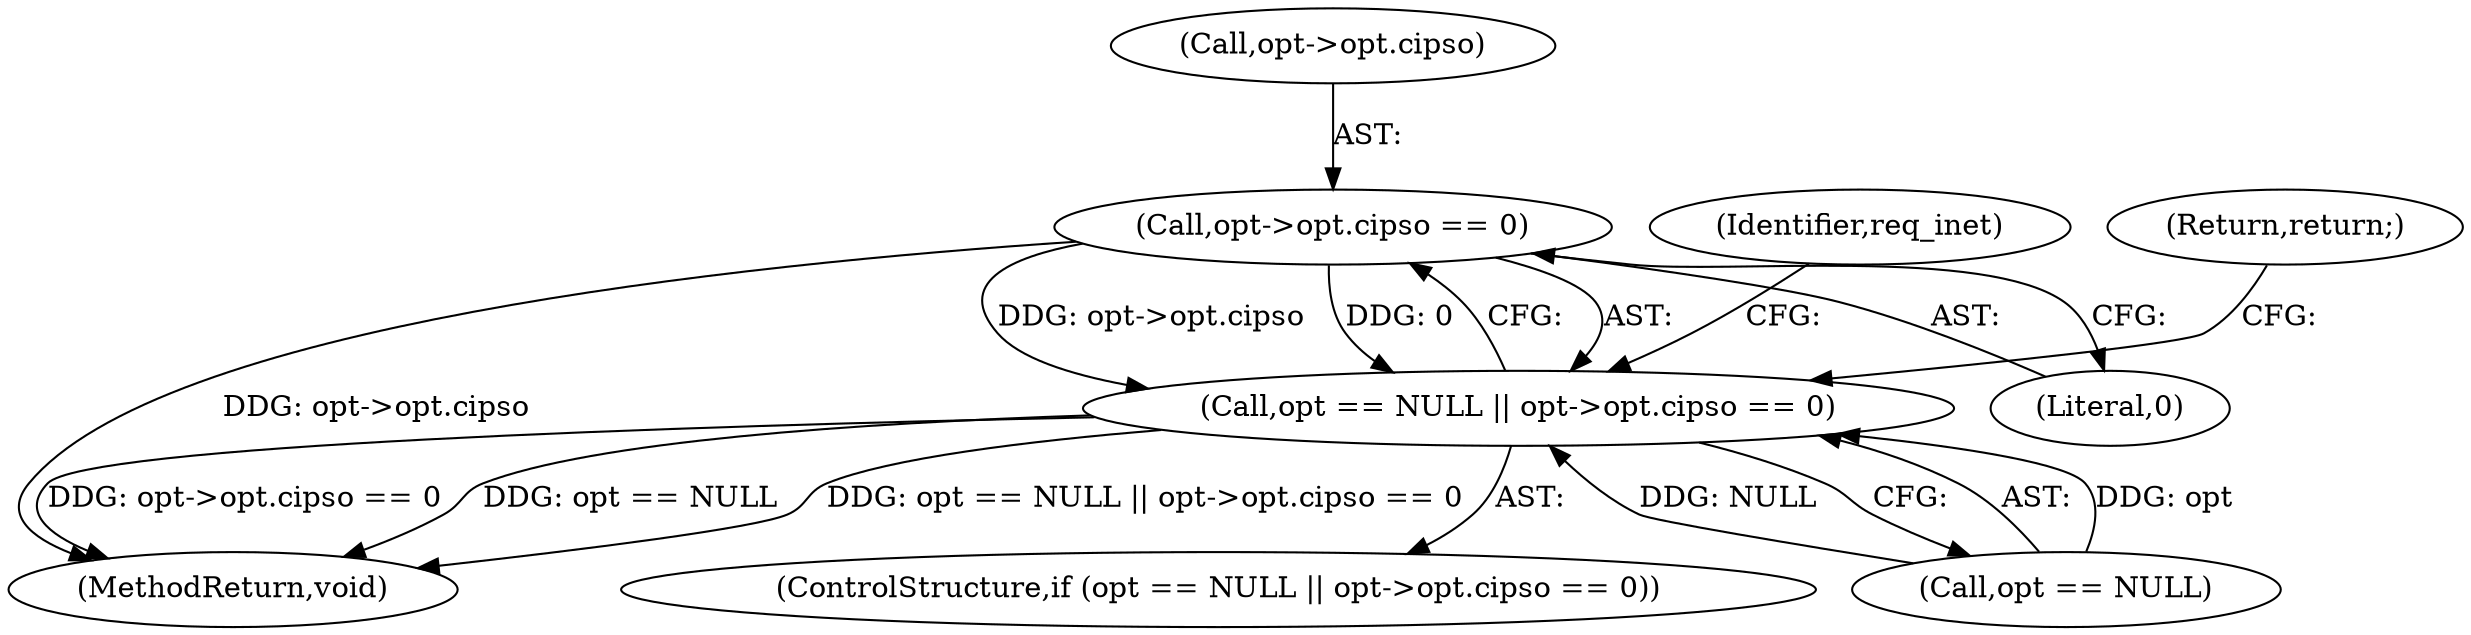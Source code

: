 digraph "0_linux_f6d8bd051c391c1c0458a30b2a7abcd939329259_6@pointer" {
"1000119" [label="(Call,opt->opt.cipso == 0)"];
"1000115" [label="(Call,opt == NULL || opt->opt.cipso == 0)"];
"1000114" [label="(ControlStructure,if (opt == NULL || opt->opt.cipso == 0))"];
"1000132" [label="(MethodReturn,void)"];
"1000130" [label="(Identifier,req_inet)"];
"1000119" [label="(Call,opt->opt.cipso == 0)"];
"1000115" [label="(Call,opt == NULL || opt->opt.cipso == 0)"];
"1000126" [label="(Return,return;)"];
"1000125" [label="(Literal,0)"];
"1000116" [label="(Call,opt == NULL)"];
"1000120" [label="(Call,opt->opt.cipso)"];
"1000119" -> "1000115"  [label="AST: "];
"1000119" -> "1000125"  [label="CFG: "];
"1000120" -> "1000119"  [label="AST: "];
"1000125" -> "1000119"  [label="AST: "];
"1000115" -> "1000119"  [label="CFG: "];
"1000119" -> "1000132"  [label="DDG: opt->opt.cipso"];
"1000119" -> "1000115"  [label="DDG: opt->opt.cipso"];
"1000119" -> "1000115"  [label="DDG: 0"];
"1000115" -> "1000114"  [label="AST: "];
"1000115" -> "1000116"  [label="CFG: "];
"1000116" -> "1000115"  [label="AST: "];
"1000126" -> "1000115"  [label="CFG: "];
"1000130" -> "1000115"  [label="CFG: "];
"1000115" -> "1000132"  [label="DDG: opt == NULL || opt->opt.cipso == 0"];
"1000115" -> "1000132"  [label="DDG: opt->opt.cipso == 0"];
"1000115" -> "1000132"  [label="DDG: opt == NULL"];
"1000116" -> "1000115"  [label="DDG: opt"];
"1000116" -> "1000115"  [label="DDG: NULL"];
}
